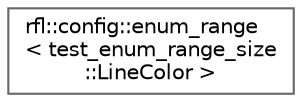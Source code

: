 digraph "类继承关系图"
{
 // LATEX_PDF_SIZE
  bgcolor="transparent";
  edge [fontname=Helvetica,fontsize=10,labelfontname=Helvetica,labelfontsize=10];
  node [fontname=Helvetica,fontsize=10,shape=box,height=0.2,width=0.4];
  rankdir="LR";
  Node0 [id="Node000000",label="rfl::config::enum_range\l\< test_enum_range_size\l::LineColor \>",height=0.2,width=0.4,color="grey40", fillcolor="white", style="filled",URL="$structrfl_1_1config_1_1enum__range_3_01test__enum__range__size_1_1_line_color_01_4.html",tooltip=" "];
}
